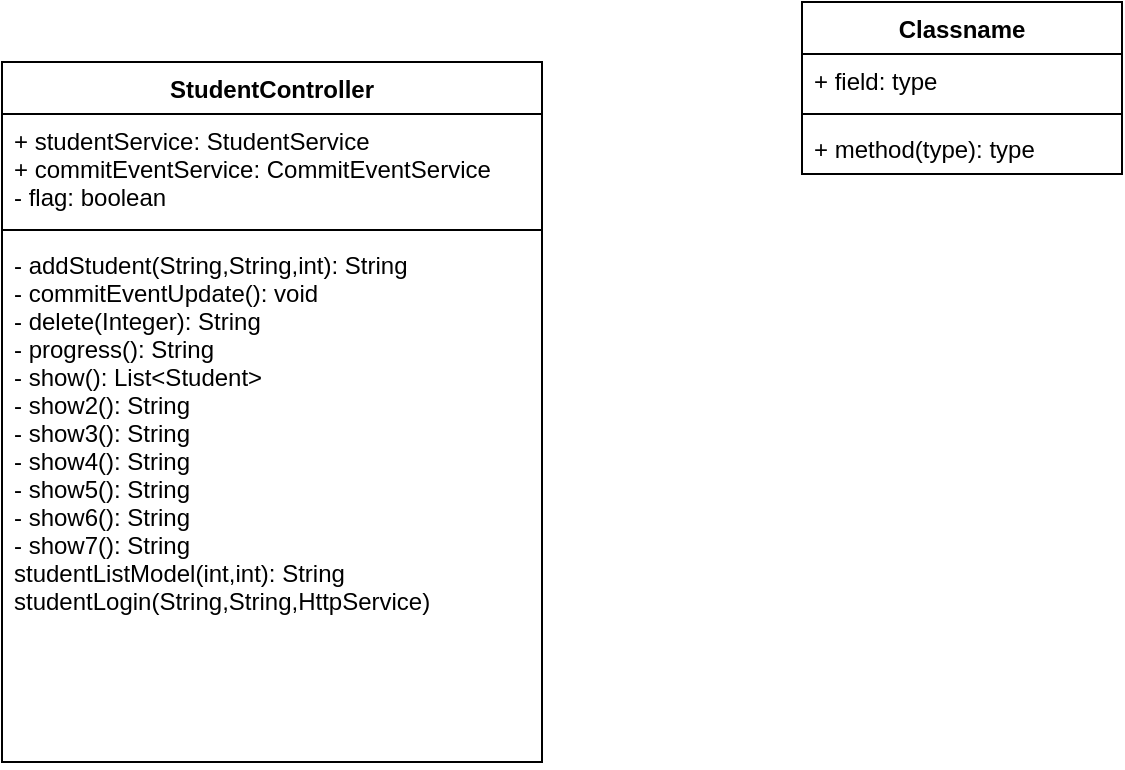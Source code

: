 <mxfile version="15.8.2" type="device"><diagram id="ohTKWB2nix3yp8z-2-FY" name="第 1 页"><mxGraphModel dx="1038" dy="547" grid="1" gridSize="10" guides="1" tooltips="1" connect="1" arrows="1" fold="1" page="1" pageScale="1" pageWidth="827" pageHeight="1169" math="0" shadow="0"><root><mxCell id="0"/><mxCell id="1" parent="0"/><mxCell id="xFU8KWF2LvKpXtKViZS_-1" value="StudentController" style="swimlane;fontStyle=1;align=center;verticalAlign=top;childLayout=stackLayout;horizontal=1;startSize=26;horizontalStack=0;resizeParent=1;resizeParentMax=0;resizeLast=0;collapsible=1;marginBottom=0;" vertex="1" parent="1"><mxGeometry x="130" y="350" width="270" height="350" as="geometry"/></mxCell><mxCell id="xFU8KWF2LvKpXtKViZS_-2" value="+ studentService: StudentService&#10;+ commitEventService: CommitEventService&#10;- flag: boolean" style="text;strokeColor=none;fillColor=none;align=left;verticalAlign=top;spacingLeft=4;spacingRight=4;overflow=hidden;rotatable=0;points=[[0,0.5],[1,0.5]];portConstraint=eastwest;" vertex="1" parent="xFU8KWF2LvKpXtKViZS_-1"><mxGeometry y="26" width="270" height="54" as="geometry"/></mxCell><mxCell id="xFU8KWF2LvKpXtKViZS_-3" value="" style="line;strokeWidth=1;fillColor=none;align=left;verticalAlign=middle;spacingTop=-1;spacingLeft=3;spacingRight=3;rotatable=0;labelPosition=right;points=[];portConstraint=eastwest;" vertex="1" parent="xFU8KWF2LvKpXtKViZS_-1"><mxGeometry y="80" width="270" height="8" as="geometry"/></mxCell><mxCell id="xFU8KWF2LvKpXtKViZS_-4" value="- addStudent(String,String,int): String&#10;- commitEventUpdate(): void&#10;- delete(Integer): String&#10;- progress(): String&#10;- show(): List&lt;Student&gt;&#10;- show2(): String&#10;- show3(): String&#10;- show4(): String&#10;- show5(): String&#10;- show6(): String&#10;- show7(): String&#10;studentListModel(int,int): String&#10;studentLogin(String,String,HttpService)" style="text;strokeColor=none;fillColor=none;align=left;verticalAlign=top;spacingLeft=4;spacingRight=4;overflow=hidden;rotatable=0;points=[[0,0.5],[1,0.5]];portConstraint=eastwest;" vertex="1" parent="xFU8KWF2LvKpXtKViZS_-1"><mxGeometry y="88" width="270" height="262" as="geometry"/></mxCell><mxCell id="xFU8KWF2LvKpXtKViZS_-5" value="Classname" style="swimlane;fontStyle=1;align=center;verticalAlign=top;childLayout=stackLayout;horizontal=1;startSize=26;horizontalStack=0;resizeParent=1;resizeParentMax=0;resizeLast=0;collapsible=1;marginBottom=0;" vertex="1" parent="1"><mxGeometry x="530" y="320" width="160" height="86" as="geometry"/></mxCell><mxCell id="xFU8KWF2LvKpXtKViZS_-6" value="+ field: type" style="text;strokeColor=none;fillColor=none;align=left;verticalAlign=top;spacingLeft=4;spacingRight=4;overflow=hidden;rotatable=0;points=[[0,0.5],[1,0.5]];portConstraint=eastwest;" vertex="1" parent="xFU8KWF2LvKpXtKViZS_-5"><mxGeometry y="26" width="160" height="26" as="geometry"/></mxCell><mxCell id="xFU8KWF2LvKpXtKViZS_-7" value="" style="line;strokeWidth=1;fillColor=none;align=left;verticalAlign=middle;spacingTop=-1;spacingLeft=3;spacingRight=3;rotatable=0;labelPosition=right;points=[];portConstraint=eastwest;" vertex="1" parent="xFU8KWF2LvKpXtKViZS_-5"><mxGeometry y="52" width="160" height="8" as="geometry"/></mxCell><mxCell id="xFU8KWF2LvKpXtKViZS_-8" value="+ method(type): type" style="text;strokeColor=none;fillColor=none;align=left;verticalAlign=top;spacingLeft=4;spacingRight=4;overflow=hidden;rotatable=0;points=[[0,0.5],[1,0.5]];portConstraint=eastwest;" vertex="1" parent="xFU8KWF2LvKpXtKViZS_-5"><mxGeometry y="60" width="160" height="26" as="geometry"/></mxCell></root></mxGraphModel></diagram></mxfile>